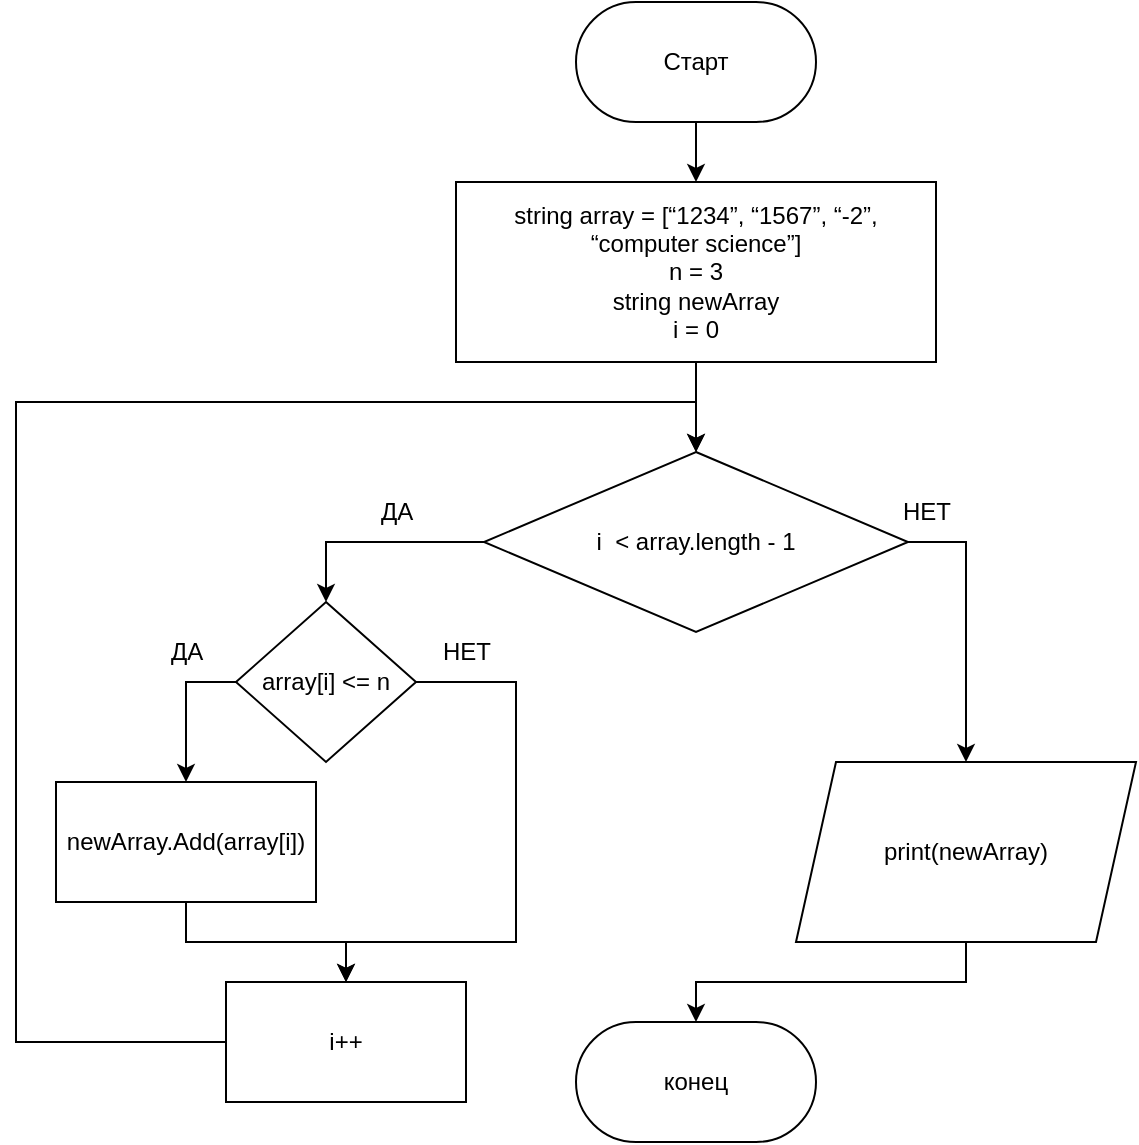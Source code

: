 <mxfile version="20.3.7" type="github">
  <diagram id="nQ3AemFrnPQiHOGRqkzA" name="Страница 1">
    <mxGraphModel dx="868" dy="440" grid="1" gridSize="10" guides="1" tooltips="1" connect="1" arrows="1" fold="1" page="1" pageScale="1" pageWidth="827" pageHeight="1169" math="0" shadow="0">
      <root>
        <mxCell id="0" />
        <mxCell id="1" parent="0" />
        <mxCell id="UFqV_uOvluQXXiJgvACC-19" value="" style="edgeStyle=orthogonalEdgeStyle;rounded=0;orthogonalLoop=1;jettySize=auto;html=1;" edge="1" parent="1" source="UFqV_uOvluQXXiJgvACC-3" target="UFqV_uOvluQXXiJgvACC-4">
          <mxGeometry relative="1" as="geometry" />
        </mxCell>
        <mxCell id="UFqV_uOvluQXXiJgvACC-3" value="Старт" style="rounded=1;whiteSpace=wrap;html=1;arcSize=50;" vertex="1" parent="1">
          <mxGeometry x="360" y="270" width="120" height="60" as="geometry" />
        </mxCell>
        <mxCell id="UFqV_uOvluQXXiJgvACC-20" value="" style="edgeStyle=orthogonalEdgeStyle;rounded=0;orthogonalLoop=1;jettySize=auto;html=1;" edge="1" parent="1" source="UFqV_uOvluQXXiJgvACC-4" target="UFqV_uOvluQXXiJgvACC-5">
          <mxGeometry relative="1" as="geometry" />
        </mxCell>
        <mxCell id="UFqV_uOvluQXXiJgvACC-4" value="&lt;div&gt;string array = [“1234”, “1567”, “-2”, “computer science”] &lt;br&gt;&lt;/div&gt;&lt;div&gt;n = 3&lt;/div&gt;&lt;div&gt;string newArray&lt;/div&gt;&lt;div&gt;i = 0&lt;br&gt;&lt;/div&gt;" style="rounded=0;whiteSpace=wrap;html=1;" vertex="1" parent="1">
          <mxGeometry x="300" y="360" width="240" height="90" as="geometry" />
        </mxCell>
        <mxCell id="UFqV_uOvluQXXiJgvACC-9" value="" style="edgeStyle=orthogonalEdgeStyle;rounded=0;orthogonalLoop=1;jettySize=auto;html=1;entryX=0.5;entryY=0;entryDx=0;entryDy=0;" edge="1" parent="1" source="UFqV_uOvluQXXiJgvACC-5" target="UFqV_uOvluQXXiJgvACC-8">
          <mxGeometry relative="1" as="geometry" />
        </mxCell>
        <mxCell id="UFqV_uOvluQXXiJgvACC-16" style="edgeStyle=orthogonalEdgeStyle;rounded=0;orthogonalLoop=1;jettySize=auto;html=1;exitX=1;exitY=0.5;exitDx=0;exitDy=0;" edge="1" parent="1" source="UFqV_uOvluQXXiJgvACC-5" target="UFqV_uOvluQXXiJgvACC-15">
          <mxGeometry relative="1" as="geometry" />
        </mxCell>
        <mxCell id="UFqV_uOvluQXXiJgvACC-5" value="i&amp;nbsp; &amp;lt; array.length - 1" style="rhombus;whiteSpace=wrap;html=1;" vertex="1" parent="1">
          <mxGeometry x="314" y="495" width="212" height="90" as="geometry" />
        </mxCell>
        <mxCell id="UFqV_uOvluQXXiJgvACC-27" value="" style="edgeStyle=orthogonalEdgeStyle;rounded=0;orthogonalLoop=1;jettySize=auto;html=1;" edge="1" parent="1" source="UFqV_uOvluQXXiJgvACC-7" target="UFqV_uOvluQXXiJgvACC-10">
          <mxGeometry relative="1" as="geometry" />
        </mxCell>
        <mxCell id="UFqV_uOvluQXXiJgvACC-7" value="&lt;div&gt;newArray.Add(array[i])&lt;/div&gt;" style="rounded=0;whiteSpace=wrap;html=1;" vertex="1" parent="1">
          <mxGeometry x="100" y="660" width="130" height="60" as="geometry" />
        </mxCell>
        <mxCell id="UFqV_uOvluQXXiJgvACC-11" style="edgeStyle=orthogonalEdgeStyle;rounded=0;orthogonalLoop=1;jettySize=auto;html=1;entryX=0.5;entryY=0;entryDx=0;entryDy=0;" edge="1" parent="1" source="UFqV_uOvluQXXiJgvACC-8" target="UFqV_uOvluQXXiJgvACC-7">
          <mxGeometry relative="1" as="geometry">
            <Array as="points">
              <mxPoint x="165" y="610" />
            </Array>
          </mxGeometry>
        </mxCell>
        <mxCell id="UFqV_uOvluQXXiJgvACC-12" value="" style="edgeStyle=orthogonalEdgeStyle;rounded=0;orthogonalLoop=1;jettySize=auto;html=1;exitX=1;exitY=0.5;exitDx=0;exitDy=0;entryX=0.5;entryY=0;entryDx=0;entryDy=0;" edge="1" parent="1" source="UFqV_uOvluQXXiJgvACC-8" target="UFqV_uOvluQXXiJgvACC-10">
          <mxGeometry relative="1" as="geometry">
            <mxPoint x="270" y="730" as="targetPoint" />
            <Array as="points">
              <mxPoint x="330" y="610" />
              <mxPoint x="330" y="740" />
              <mxPoint x="245" y="740" />
            </Array>
          </mxGeometry>
        </mxCell>
        <mxCell id="UFqV_uOvluQXXiJgvACC-8" value="array[i] &amp;lt;= n" style="rhombus;whiteSpace=wrap;html=1;" vertex="1" parent="1">
          <mxGeometry x="190" y="570" width="90" height="80" as="geometry" />
        </mxCell>
        <mxCell id="UFqV_uOvluQXXiJgvACC-14" style="edgeStyle=orthogonalEdgeStyle;rounded=0;orthogonalLoop=1;jettySize=auto;html=1;entryX=0.5;entryY=0;entryDx=0;entryDy=0;exitX=0;exitY=0.5;exitDx=0;exitDy=0;" edge="1" parent="1" source="UFqV_uOvluQXXiJgvACC-10" target="UFqV_uOvluQXXiJgvACC-5">
          <mxGeometry relative="1" as="geometry">
            <mxPoint x="90" y="560" as="targetPoint" />
            <Array as="points">
              <mxPoint x="80" y="790" />
              <mxPoint x="80" y="470" />
              <mxPoint x="420" y="470" />
            </Array>
          </mxGeometry>
        </mxCell>
        <mxCell id="UFqV_uOvluQXXiJgvACC-10" value="i++" style="rounded=0;whiteSpace=wrap;html=1;" vertex="1" parent="1">
          <mxGeometry x="185" y="760" width="120" height="60" as="geometry" />
        </mxCell>
        <mxCell id="UFqV_uOvluQXXiJgvACC-18" style="edgeStyle=orthogonalEdgeStyle;rounded=0;orthogonalLoop=1;jettySize=auto;html=1;entryX=0.5;entryY=0;entryDx=0;entryDy=0;" edge="1" parent="1" source="UFqV_uOvluQXXiJgvACC-15" target="UFqV_uOvluQXXiJgvACC-17">
          <mxGeometry relative="1" as="geometry" />
        </mxCell>
        <mxCell id="UFqV_uOvluQXXiJgvACC-15" value="print(newArray)" style="shape=parallelogram;perimeter=parallelogramPerimeter;whiteSpace=wrap;html=1;fixedSize=1;" vertex="1" parent="1">
          <mxGeometry x="470" y="650" width="170" height="90" as="geometry" />
        </mxCell>
        <mxCell id="UFqV_uOvluQXXiJgvACC-17" value="конец" style="rounded=1;whiteSpace=wrap;html=1;arcSize=50;" vertex="1" parent="1">
          <mxGeometry x="360" y="780" width="120" height="60" as="geometry" />
        </mxCell>
        <mxCell id="UFqV_uOvluQXXiJgvACC-21" value="ДА" style="text;html=1;align=center;verticalAlign=middle;resizable=0;points=[];autosize=1;strokeColor=none;fillColor=none;" vertex="1" parent="1">
          <mxGeometry x="250" y="510" width="40" height="30" as="geometry" />
        </mxCell>
        <mxCell id="UFqV_uOvluQXXiJgvACC-22" value="ДА" style="text;html=1;align=center;verticalAlign=middle;resizable=0;points=[];autosize=1;strokeColor=none;fillColor=none;" vertex="1" parent="1">
          <mxGeometry x="145" y="580" width="40" height="30" as="geometry" />
        </mxCell>
        <mxCell id="UFqV_uOvluQXXiJgvACC-25" value="НЕТ" style="text;html=1;align=center;verticalAlign=middle;resizable=0;points=[];autosize=1;strokeColor=none;fillColor=none;" vertex="1" parent="1">
          <mxGeometry x="280" y="580" width="50" height="30" as="geometry" />
        </mxCell>
        <mxCell id="UFqV_uOvluQXXiJgvACC-26" value="НЕТ" style="text;html=1;align=center;verticalAlign=middle;resizable=0;points=[];autosize=1;strokeColor=none;fillColor=none;" vertex="1" parent="1">
          <mxGeometry x="510" y="510" width="50" height="30" as="geometry" />
        </mxCell>
      </root>
    </mxGraphModel>
  </diagram>
</mxfile>
